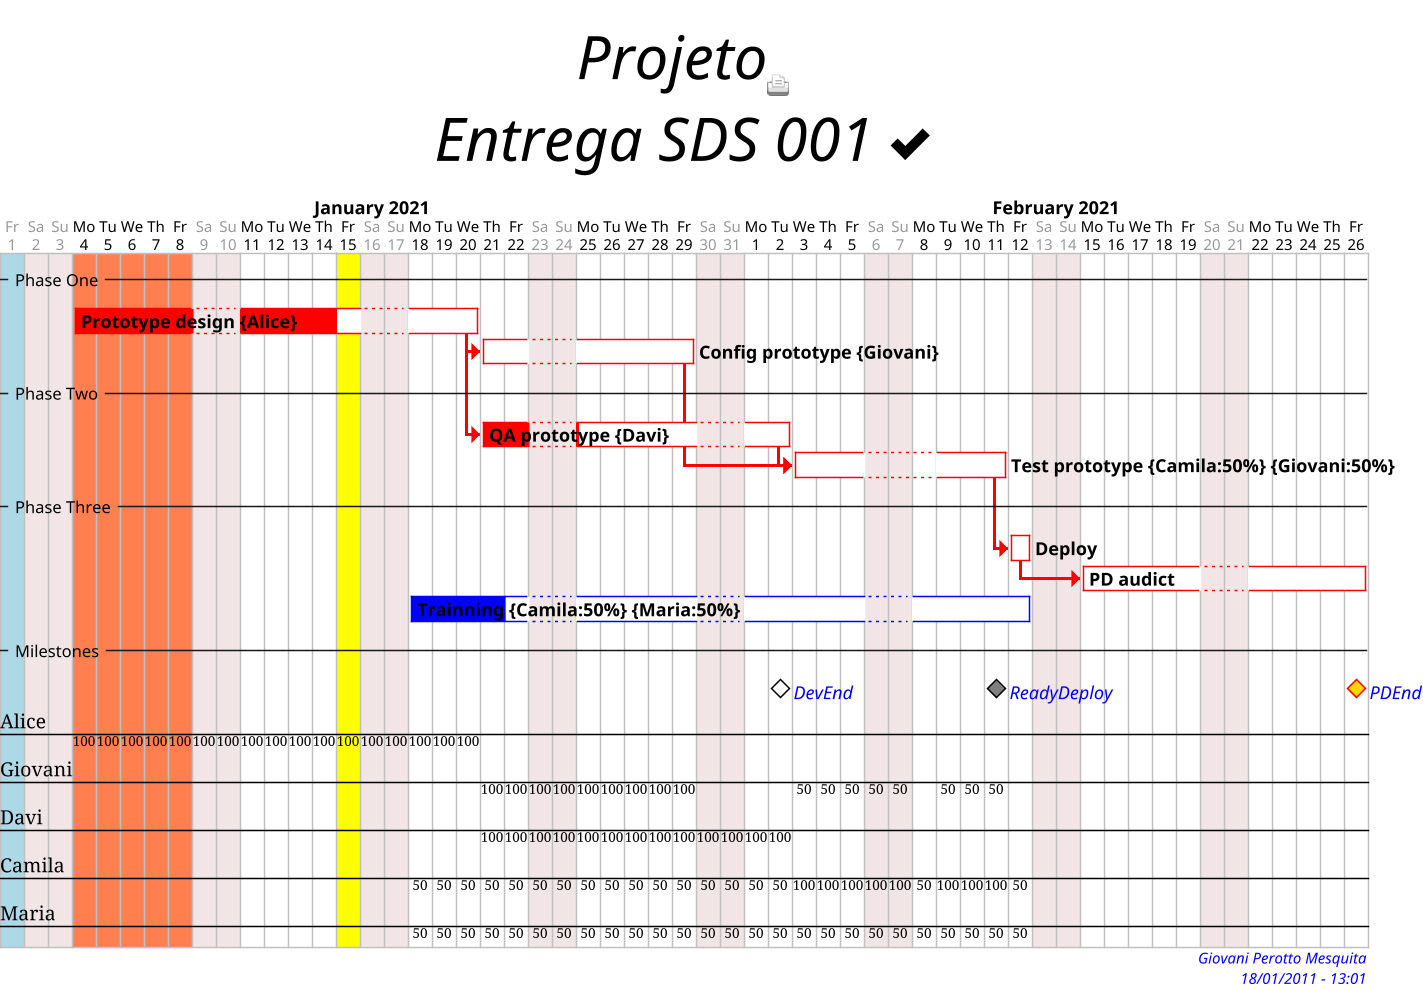 @startgantt
<style>

  ganttDiagram {

  	task {
  		FontName Courrier
  		FontColor black
  		FontSize 12
  		FontStyle bold
  		BackGroundColor Blue
  		LineColor blue
  	}

  	milestone {
  		FontColor blue
  		FontSize 12
  		FontStyle italic
  		BackGroundColor gold
  		LineColor red
  	}

  	note {
  		FontColor DarkGreen
  		FontSize 10
  		LineColor lightgreen
        BackGroundColor orange\yellow
  	}

  }

  footer {
    HorizontalAlignment right
  }

  title {
    FontColor black
    FontSize 40
    FontStyle italic
    HorizontalAlignment center
  }

</style>

skinparam footerFontColor blue
skinparam footerFontSize 10
skinparam footerFontStyle italic
'skinparam titleBackgroundColor Aqua-CadetBlue
'skinparam titleBorderColor blue
'skinparam titleBorderRoundCorner 15
'skinparam titleBorderThickness 2

' sprites
sprite $printer [15x15/8z] NOtH3W0W208HxFz_kMAhj7lHWpa1XC716sz0Pq4MVPEWfBHIuxP3L6kbTcizR8tAhzaqFvXwvFfPEqm0

' Initialization
title Projeto<$printer>\nEntrega SDS 001 <&check>
footer Giovani Perotto Mesquita\n18/01/2011 - 13:01
scale 1.5
hide footbox
'printscale weekly
project starts the 2021/01/01

' Day watching
'today is 2021/01/20 and is colored in Yellow
today is 14 days after start and is colored in Yellow

' Close Days
saturday are closed
sunday are closed
2021/01/01 is closed
2021/01/01 is colored in lightblue
2021/01/04 to 2021/01/08 are colored in coral

' Tasks and separators
-- Phase One --
[Prototype design] on {Alice} lasts 13 days
  [Prototype design] links to [[http://plantuml.com]]
'note bottom
'  memo1 ...
'  memo2 ...
'  explanations1 ...
'  explanations2 ...
'  <img:http://plantuml.com/logo3.png>
'end note
[Config prototype] on {Giovani} lasts 7 days
'note bottom
'  WiFi <&wifi>
'  |= |= table |= header |
'  | a | table | row |
'  |<#FF8080> red |<#80FF80> green |<#8080FF> blue |
'  <#yellow>| b | table | row |
'end note
-- Phase Two --
[QA prototype] on {Davi} lasts 9 days
[Test prototype] on {Camila:50}{Giovani:50} lasts 6 days
-- Phase Three --
[Deploy] lasts 1 day
'note bottom
'  Example of Tree
'  |_ First line
'  |_ **Bom(Model)**
'    |_ prop1
'    |_ prop2
'    |_ prop3
'  |_ Last line
'end note
[PD audict] lasts 10 days
[Trainning] on {Camila:50}{Maria:50} starts 2021/01/18
  [Trainning] ends 2021/02/12
-- Milestones --

' Tasks flow
[Config prototype] starts at [Prototype design]'s end with red bold link
[QA prototype] starts at [Prototype design]'s end with red bold link
[Test prototype] starts at [Config prototype]'s end with red bold link
  [Test prototype] starts at [QA prototype]'s end with red bold link
  [Test prototype] pauses on monday
[Deploy] starts at [Test prototype]'s end with red bold link
[PD audict] starts at [Deploy]'s end with red bold link

' Tasks progress
[Prototype design] is 70% completed
[Config prototype] is 0% completed
[QA prototype] is 23% completed
[Test prototype] is 0% completed
[Deploy] is 0% completed
[PD audict] is 0% completed
[Trainning] is 20% completed

' Milestones
[DevEnd] happens at [Prototype design]'s end
  [DevEnd] happens at [QA prototype]'s end
[ReadyDeploy] happens at [Test prototype]'s end
  [ReadyDeploy] displays on same row as [DevEnd]
[PDEnd] happens at [PD audict]'s end
[PDEnd] displays on same row as [ReadyDeploy]

' Colors
[Prototype design] is colored in Red/Red
[Config prototype] is colored in Red/Red
[QA prototype] is colored in Red/Red
[Test prototype] is colored in Red/Red
[Deploy] is colored in Red/Red
[PD audict] is colored in Red/Red
[DevEnd] is colored in White/Black
[ReadyDeploy] is colored in Gray/Black
@endgantt